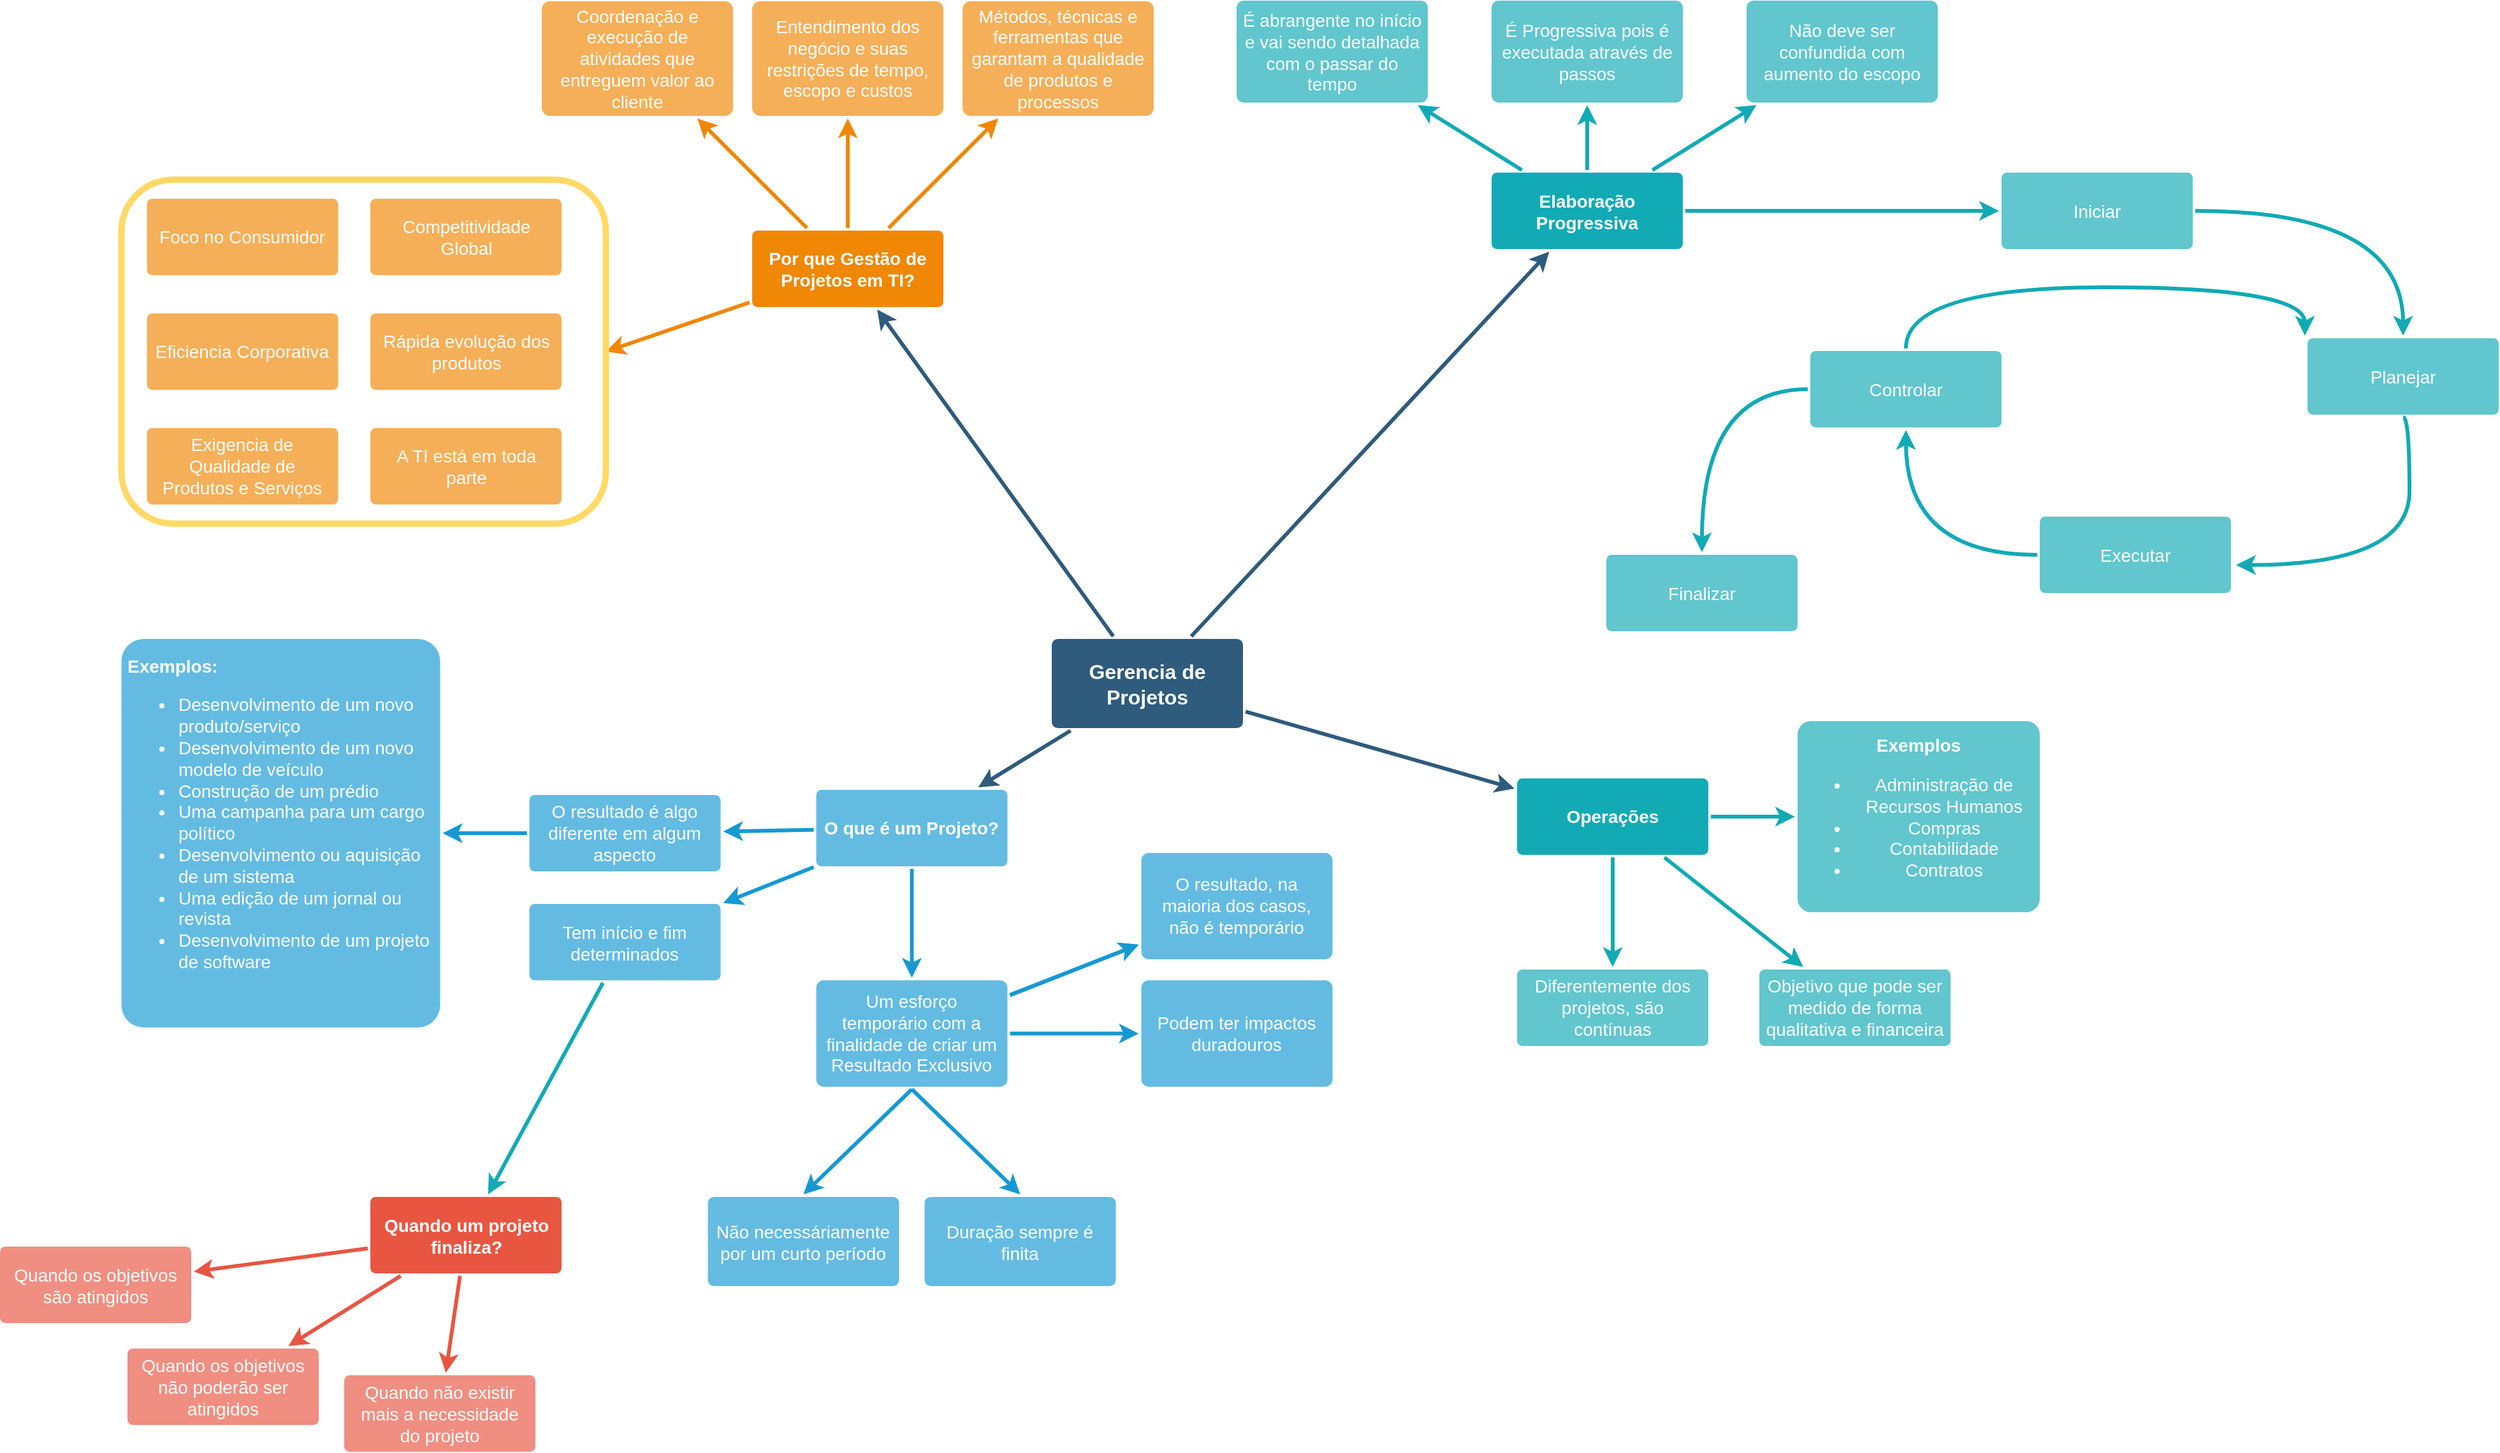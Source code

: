 <mxfile version="22.1.18" type="device">
  <diagram id="6a731a19-8d31-9384-78a2-239565b7b9f0" name="Page-1">
    <mxGraphModel dx="2526" dy="2657" grid="1" gridSize="10" guides="1" tooltips="1" connect="1" arrows="1" fold="1" page="1" pageScale="1" pageWidth="1169" pageHeight="827" background="none" math="0" shadow="0">
      <root>
        <mxCell id="0" />
        <mxCell id="1" parent="0" />
        <mxCell id="1745" value="" style="edgeStyle=none;rounded=0;jumpStyle=none;html=1;shadow=0;labelBackgroundColor=none;startArrow=none;startFill=0;endArrow=classic;endFill=1;jettySize=auto;orthogonalLoop=1;strokeColor=#2F5B7C;strokeWidth=3;fontFamily=Helvetica;fontSize=16;fontColor=#23445D;spacing=5;" parent="1" source="1749" target="1764" edge="1">
          <mxGeometry relative="1" as="geometry" />
        </mxCell>
        <mxCell id="1746" value="" style="edgeStyle=none;rounded=0;jumpStyle=none;html=1;shadow=0;labelBackgroundColor=none;startArrow=none;startFill=0;endArrow=classic;endFill=1;jettySize=auto;orthogonalLoop=1;strokeColor=#2F5B7C;strokeWidth=3;fontFamily=Helvetica;fontSize=16;fontColor=#23445D;spacing=5;" parent="1" source="1749" target="1771" edge="1">
          <mxGeometry relative="1" as="geometry" />
        </mxCell>
        <mxCell id="1747" value="" style="edgeStyle=none;rounded=0;jumpStyle=none;html=1;shadow=0;labelBackgroundColor=none;startArrow=none;startFill=0;endArrow=classic;endFill=1;jettySize=auto;orthogonalLoop=1;strokeColor=#2F5B7C;strokeWidth=3;fontFamily=Helvetica;fontSize=16;fontColor=#23445D;spacing=5;" parent="1" source="1749" target="1760" edge="1">
          <mxGeometry relative="1" as="geometry" />
        </mxCell>
        <mxCell id="CjOY5OqXpWPELGiu66PR-1831" style="edgeStyle=none;shape=connector;rounded=0;jumpStyle=none;orthogonalLoop=1;jettySize=auto;html=1;shadow=0;labelBackgroundColor=none;strokeColor=#2F5B7C;strokeWidth=3;align=center;verticalAlign=middle;spacing=5;fontFamily=Helvetica;fontSize=16;fontColor=#23445D;startArrow=none;startFill=0;endArrow=classic;endFill=1;fillColor=#b0e3e6;" edge="1" parent="1" source="1749" target="CjOY5OqXpWPELGiu66PR-1830">
          <mxGeometry relative="1" as="geometry" />
        </mxCell>
        <mxCell id="1749" value="Gerencia de Projetos" style="rounded=1;whiteSpace=wrap;html=1;shadow=0;labelBackgroundColor=none;strokeColor=none;strokeWidth=3;fillColor=#2F5B7C;fontFamily=Helvetica;fontSize=16;fontColor=#FFFFFF;align=center;fontStyle=1;spacing=5;arcSize=7;perimeterSpacing=2;" parent="1" vertex="1">
          <mxGeometry x="495" y="380.5" width="150" height="70" as="geometry" />
        </mxCell>
        <mxCell id="CjOY5OqXpWPELGiu66PR-1827" style="edgeStyle=none;shape=connector;rounded=0;jumpStyle=none;orthogonalLoop=1;jettySize=auto;html=1;shadow=0;labelBackgroundColor=none;strokeColor=#F08705;strokeWidth=3;align=center;verticalAlign=middle;spacing=5;fontFamily=Helvetica;fontSize=14;fontColor=#FFFFFF;startArrow=none;startFill=0;endArrow=classic;fillColor=#b0e3e6;endFill=1;" edge="1" parent="1" source="1764" target="CjOY5OqXpWPELGiu66PR-1826">
          <mxGeometry relative="1" as="geometry" />
        </mxCell>
        <mxCell id="1764" value="Por que Gestão de Projetos em TI?" style="rounded=1;whiteSpace=wrap;html=1;shadow=0;labelBackgroundColor=none;strokeColor=none;strokeWidth=3;fillColor=#F08705;fontFamily=Helvetica;fontSize=14;fontColor=#FFFFFF;align=center;spacing=5;fontStyle=1;arcSize=7;perimeterSpacing=2;" parent="1" vertex="1">
          <mxGeometry x="260" y="60" width="150" height="60" as="geometry" />
        </mxCell>
        <mxCell id="1765" value="Entendimento dos negócio e suas restrições de tempo, escopo e custos" style="rounded=1;whiteSpace=wrap;html=1;shadow=0;labelBackgroundColor=none;strokeColor=none;strokeWidth=3;fillColor=#f5af58;fontFamily=Helvetica;fontSize=14;fontColor=#FFFFFF;align=center;spacing=5;arcSize=7;perimeterSpacing=2;" parent="1" vertex="1">
          <mxGeometry x="260" y="-120" width="150" height="90" as="geometry" />
        </mxCell>
        <mxCell id="1766" value="" style="edgeStyle=none;rounded=0;jumpStyle=none;html=1;shadow=0;labelBackgroundColor=none;startArrow=none;startFill=0;endArrow=classic;endFill=1;jettySize=auto;orthogonalLoop=1;strokeColor=#F08705;strokeWidth=3;fontFamily=Helvetica;fontSize=14;fontColor=#FFFFFF;spacing=5;" parent="1" source="1764" target="1765" edge="1">
          <mxGeometry relative="1" as="geometry" />
        </mxCell>
        <mxCell id="1767" value="Coordenação e execução de atividades que entreguem valor ao cliente" style="rounded=1;whiteSpace=wrap;html=1;shadow=0;labelBackgroundColor=none;strokeColor=none;strokeWidth=3;fillColor=#f5af58;fontFamily=Helvetica;fontSize=14;fontColor=#FFFFFF;align=center;spacing=5;arcSize=7;perimeterSpacing=2;" parent="1" vertex="1">
          <mxGeometry x="95" y="-120" width="150" height="90" as="geometry" />
        </mxCell>
        <mxCell id="1768" value="" style="edgeStyle=none;rounded=0;jumpStyle=none;html=1;shadow=0;labelBackgroundColor=none;startArrow=none;startFill=0;endArrow=classic;endFill=1;jettySize=auto;orthogonalLoop=1;strokeColor=#F08705;strokeWidth=3;fontFamily=Helvetica;fontSize=14;fontColor=#FFFFFF;spacing=5;" parent="1" source="1764" target="1767" edge="1">
          <mxGeometry relative="1" as="geometry" />
        </mxCell>
        <mxCell id="1770" value="" style="edgeStyle=none;rounded=0;jumpStyle=none;html=1;shadow=0;labelBackgroundColor=none;startArrow=none;startFill=0;endArrow=classic;endFill=1;jettySize=auto;orthogonalLoop=1;strokeColor=#F08705;strokeWidth=3;fontFamily=Helvetica;fontSize=14;fontColor=#FFFFFF;spacing=5;entryX=1;entryY=0.5;entryDx=0;entryDy=0;" parent="1" source="1764" target="CjOY5OqXpWPELGiu66PR-1822" edge="1">
          <mxGeometry relative="1" as="geometry" />
        </mxCell>
        <mxCell id="CjOY5OqXpWPELGiu66PR-1823" value="" style="group" vertex="1" connectable="0" parent="1">
          <mxGeometry x="-234.75" y="20" width="380" height="270" as="geometry" />
        </mxCell>
        <mxCell id="1769" value="A TI está em toda parte" style="rounded=1;whiteSpace=wrap;html=1;shadow=0;labelBackgroundColor=none;strokeColor=none;strokeWidth=3;fillColor=#f5af58;fontFamily=Helvetica;fontSize=14;fontColor=#FFFFFF;align=center;spacing=5;arcSize=7;perimeterSpacing=2;" parent="CjOY5OqXpWPELGiu66PR-1823" vertex="1">
          <mxGeometry x="195.25" y="195" width="150" height="60" as="geometry" />
        </mxCell>
        <mxCell id="CjOY5OqXpWPELGiu66PR-1817" value="Rápida evolução dos produtos" style="rounded=1;whiteSpace=wrap;html=1;shadow=0;labelBackgroundColor=none;strokeColor=none;strokeWidth=3;fillColor=#f5af58;fontFamily=Helvetica;fontSize=14;fontColor=#FFFFFF;align=center;spacing=5;arcSize=7;perimeterSpacing=2;" vertex="1" parent="CjOY5OqXpWPELGiu66PR-1823">
          <mxGeometry x="195.25" y="105" width="150" height="60" as="geometry" />
        </mxCell>
        <mxCell id="CjOY5OqXpWPELGiu66PR-1818" value="Competitividade Global" style="rounded=1;whiteSpace=wrap;html=1;shadow=0;labelBackgroundColor=none;strokeColor=none;strokeWidth=3;fillColor=#f5af58;fontFamily=Helvetica;fontSize=14;fontColor=#FFFFFF;align=center;spacing=5;arcSize=7;perimeterSpacing=2;" vertex="1" parent="CjOY5OqXpWPELGiu66PR-1823">
          <mxGeometry x="195.25" y="15" width="150" height="60" as="geometry" />
        </mxCell>
        <mxCell id="CjOY5OqXpWPELGiu66PR-1819" value="Exigencia de Qualidade de Produtos e Serviços" style="rounded=1;whiteSpace=wrap;html=1;shadow=0;labelBackgroundColor=none;strokeColor=none;strokeWidth=3;fillColor=#f5af58;fontFamily=Helvetica;fontSize=14;fontColor=#FFFFFF;align=center;spacing=5;arcSize=7;perimeterSpacing=2;" vertex="1" parent="CjOY5OqXpWPELGiu66PR-1823">
          <mxGeometry x="20" y="195" width="150" height="60" as="geometry" />
        </mxCell>
        <mxCell id="CjOY5OqXpWPELGiu66PR-1820" value="Eficiencia Corporativa" style="rounded=1;whiteSpace=wrap;html=1;shadow=0;labelBackgroundColor=none;strokeColor=none;strokeWidth=3;fillColor=#f5af58;fontFamily=Helvetica;fontSize=14;fontColor=#FFFFFF;align=center;spacing=5;arcSize=7;perimeterSpacing=2;" vertex="1" parent="CjOY5OqXpWPELGiu66PR-1823">
          <mxGeometry x="20" y="105" width="150" height="60" as="geometry" />
        </mxCell>
        <mxCell id="CjOY5OqXpWPELGiu66PR-1821" value="Foco no Consumidor" style="rounded=1;whiteSpace=wrap;html=1;shadow=0;labelBackgroundColor=none;strokeColor=none;strokeWidth=3;fillColor=#f5af58;fontFamily=Helvetica;fontSize=14;fontColor=#FFFFFF;align=center;spacing=5;arcSize=7;perimeterSpacing=2;" vertex="1" parent="CjOY5OqXpWPELGiu66PR-1823">
          <mxGeometry x="20" y="15" width="150" height="60" as="geometry" />
        </mxCell>
        <mxCell id="CjOY5OqXpWPELGiu66PR-1822" value="" style="rounded=1;whiteSpace=wrap;html=1;fontFamily=Helvetica;fontSize=14;fontColor=#FFFFFF;fillColor=none;strokeColor=#FFD966;strokeWidth=5;" vertex="1" parent="CjOY5OqXpWPELGiu66PR-1823">
          <mxGeometry width="380" height="270" as="geometry" />
        </mxCell>
        <mxCell id="CjOY5OqXpWPELGiu66PR-1826" value="Métodos, técnicas e ferramentas que garantam a qualidade de produtos e processos" style="rounded=1;whiteSpace=wrap;html=1;shadow=0;labelBackgroundColor=none;strokeColor=none;strokeWidth=3;fillColor=#f5af58;fontFamily=Helvetica;fontSize=14;fontColor=#FFFFFF;align=center;spacing=5;arcSize=7;perimeterSpacing=2;" vertex="1" parent="1">
          <mxGeometry x="425" y="-120" width="150" height="90" as="geometry" />
        </mxCell>
        <mxCell id="CjOY5OqXpWPELGiu66PR-1828" value="" style="group" vertex="1" connectable="0" parent="1">
          <mxGeometry x="-330" y="380.5" width="1045.25" height="638" as="geometry" />
        </mxCell>
        <mxCell id="1753" value="Quando um projeto finaliza?" style="rounded=1;whiteSpace=wrap;html=1;shadow=0;labelBackgroundColor=none;strokeColor=none;strokeWidth=3;fillColor=#e85642;fontFamily=Helvetica;fontSize=14;fontColor=#FFFFFF;align=center;spacing=5;fontStyle=1;arcSize=7;perimeterSpacing=2;" parent="CjOY5OqXpWPELGiu66PR-1828" vertex="1">
          <mxGeometry x="290.5" y="438" width="150" height="60" as="geometry" />
        </mxCell>
        <mxCell id="1754" value="Quando não existir mais a necessidade do projeto" style="rounded=1;whiteSpace=wrap;html=1;shadow=0;labelBackgroundColor=none;strokeColor=none;strokeWidth=3;fillColor=#f08e81;fontFamily=Helvetica;fontSize=14;fontColor=#FFFFFF;align=center;spacing=5;fontStyle=0;arcSize=7;perimeterSpacing=2;" parent="CjOY5OqXpWPELGiu66PR-1828" vertex="1">
          <mxGeometry x="270" y="578" width="150" height="60" as="geometry" />
        </mxCell>
        <mxCell id="1752" value="" style="edgeStyle=none;rounded=1;jumpStyle=none;html=1;shadow=0;labelBackgroundColor=none;startArrow=none;startFill=0;jettySize=auto;orthogonalLoop=1;strokeColor=#E85642;strokeWidth=3;fontFamily=Helvetica;fontSize=14;fontColor=#FFFFFF;spacing=5;fontStyle=1;fillColor=#b0e3e6;" parent="CjOY5OqXpWPELGiu66PR-1828" source="1753" target="1754" edge="1">
          <mxGeometry relative="1" as="geometry" />
        </mxCell>
        <mxCell id="1755" value="Quando os objetivos não poderão ser atingidos" style="rounded=1;whiteSpace=wrap;html=1;shadow=0;labelBackgroundColor=none;strokeColor=none;strokeWidth=3;fillColor=#f08e81;fontFamily=Helvetica;fontSize=14;fontColor=#FFFFFF;align=center;spacing=5;fontStyle=0;arcSize=7;perimeterSpacing=2;" parent="CjOY5OqXpWPELGiu66PR-1828" vertex="1">
          <mxGeometry x="100" y="557" width="150" height="60" as="geometry" />
        </mxCell>
        <mxCell id="1751" value="" style="edgeStyle=none;rounded=1;jumpStyle=none;html=1;shadow=0;labelBackgroundColor=none;startArrow=none;startFill=0;jettySize=auto;orthogonalLoop=1;strokeColor=#E85642;strokeWidth=3;fontFamily=Helvetica;fontSize=14;fontColor=#FFFFFF;spacing=5;fontStyle=1;fillColor=#b0e3e6;" parent="CjOY5OqXpWPELGiu66PR-1828" source="1753" target="1755" edge="1">
          <mxGeometry relative="1" as="geometry" />
        </mxCell>
        <mxCell id="1756" value="Quando os objetivos são atingidos" style="rounded=1;whiteSpace=wrap;html=1;shadow=0;labelBackgroundColor=none;strokeColor=none;strokeWidth=3;fillColor=#f08e81;fontFamily=Helvetica;fontSize=14;fontColor=#FFFFFF;align=center;spacing=5;fontStyle=0;arcSize=7;perimeterSpacing=2;" parent="CjOY5OqXpWPELGiu66PR-1828" vertex="1">
          <mxGeometry y="477" width="150" height="60" as="geometry" />
        </mxCell>
        <mxCell id="1750" value="" style="edgeStyle=none;rounded=1;jumpStyle=none;html=1;shadow=0;labelBackgroundColor=none;startArrow=none;startFill=0;jettySize=auto;orthogonalLoop=1;strokeColor=#E85642;strokeWidth=3;fontFamily=Helvetica;fontSize=14;fontColor=#FFFFFF;spacing=5;fontStyle=1;fillColor=#b0e3e6;" parent="CjOY5OqXpWPELGiu66PR-1828" source="1753" target="1756" edge="1">
          <mxGeometry relative="1" as="geometry" />
        </mxCell>
        <mxCell id="1760" value="O que é um Projeto?" style="rounded=1;whiteSpace=wrap;html=1;shadow=0;labelBackgroundColor=none;strokeColor=none;strokeWidth=3;fillColor=#64bbe2;fontFamily=Helvetica;fontSize=14;fontColor=#FFFFFF;align=center;spacing=5;fontStyle=1;arcSize=7;perimeterSpacing=2;" parent="CjOY5OqXpWPELGiu66PR-1828" vertex="1">
          <mxGeometry x="640.25" y="118.5" width="150" height="60" as="geometry" />
        </mxCell>
        <mxCell id="1761" value="O resultado é algo diferente em algum aspecto" style="rounded=1;whiteSpace=wrap;html=1;shadow=0;labelBackgroundColor=none;strokeColor=none;strokeWidth=3;fillColor=#64bbe2;fontFamily=Helvetica;fontSize=14;fontColor=#FFFFFF;align=center;spacing=5;arcSize=7;perimeterSpacing=2;" parent="CjOY5OqXpWPELGiu66PR-1828" vertex="1">
          <mxGeometry x="415.25" y="122.5" width="150" height="60" as="geometry" />
        </mxCell>
        <mxCell id="1759" value="" style="edgeStyle=none;rounded=0;jumpStyle=none;html=1;shadow=0;labelBackgroundColor=none;startArrow=none;startFill=0;endArrow=classic;endFill=1;jettySize=auto;orthogonalLoop=1;strokeColor=#1699D3;strokeWidth=3;fontFamily=Helvetica;fontSize=14;fontColor=#FFFFFF;spacing=5;" parent="CjOY5OqXpWPELGiu66PR-1828" source="1760" target="1761" edge="1">
          <mxGeometry relative="1" as="geometry" />
        </mxCell>
        <mxCell id="1762" value="Um esforço temporário com a finalidade de criar um Resultado Exclusivo" style="rounded=1;whiteSpace=wrap;html=1;shadow=0;labelBackgroundColor=none;strokeColor=none;strokeWidth=3;fillColor=#64bbe2;fontFamily=Helvetica;fontSize=14;fontColor=#FFFFFF;align=center;spacing=5;arcSize=7;perimeterSpacing=2;" parent="CjOY5OqXpWPELGiu66PR-1828" vertex="1">
          <mxGeometry x="640.25" y="268" width="150" height="83.5" as="geometry" />
        </mxCell>
        <mxCell id="1758" value="" style="edgeStyle=none;rounded=0;jumpStyle=none;html=1;shadow=0;labelBackgroundColor=none;startArrow=none;startFill=0;endArrow=classic;endFill=1;jettySize=auto;orthogonalLoop=1;strokeColor=#1699D3;strokeWidth=3;fontFamily=Helvetica;fontSize=14;fontColor=#FFFFFF;spacing=5;" parent="CjOY5OqXpWPELGiu66PR-1828" source="1760" target="1762" edge="1">
          <mxGeometry relative="1" as="geometry" />
        </mxCell>
        <mxCell id="CjOY5OqXpWPELGiu66PR-1816" style="edgeStyle=none;shape=connector;rounded=1;jumpStyle=none;orthogonalLoop=1;jettySize=auto;html=1;shadow=0;labelBackgroundColor=none;strokeColor=#12AAB5;strokeWidth=3;align=center;verticalAlign=middle;spacing=5;fontFamily=Helvetica;fontSize=14;fontColor=#FFFFFF;startArrow=none;startFill=0;endArrow=classic;fillColor=#b0e3e6;" edge="1" parent="CjOY5OqXpWPELGiu66PR-1828" source="1763" target="1753">
          <mxGeometry relative="1" as="geometry" />
        </mxCell>
        <mxCell id="1763" value="Tem início e fim determinados" style="rounded=1;whiteSpace=wrap;html=1;shadow=0;labelBackgroundColor=none;strokeColor=none;strokeWidth=3;fillColor=#64bbe2;fontFamily=Helvetica;fontSize=14;fontColor=#FFFFFF;align=center;spacing=5;arcSize=7;perimeterSpacing=2;" parent="CjOY5OqXpWPELGiu66PR-1828" vertex="1">
          <mxGeometry x="415.25" y="208" width="150" height="60" as="geometry" />
        </mxCell>
        <mxCell id="1757" value="" style="edgeStyle=none;rounded=0;jumpStyle=none;html=1;shadow=0;labelBackgroundColor=none;startArrow=none;startFill=0;endArrow=classic;endFill=1;jettySize=auto;orthogonalLoop=1;strokeColor=#1699D3;strokeWidth=3;fontFamily=Helvetica;fontSize=14;fontColor=#FFFFFF;spacing=5;" parent="CjOY5OqXpWPELGiu66PR-1828" source="1760" target="1763" edge="1">
          <mxGeometry relative="1" as="geometry" />
        </mxCell>
        <mxCell id="CjOY5OqXpWPELGiu66PR-1780" value="Não necessáriamente por um curto período" style="rounded=1;whiteSpace=wrap;html=1;shadow=0;labelBackgroundColor=none;strokeColor=none;strokeWidth=3;fillColor=#64bbe2;fontFamily=Helvetica;fontSize=14;fontColor=#FFFFFF;align=center;spacing=5;arcSize=7;perimeterSpacing=2;" vertex="1" parent="CjOY5OqXpWPELGiu66PR-1828">
          <mxGeometry x="555.25" y="438" width="150" height="70" as="geometry" />
        </mxCell>
        <mxCell id="CjOY5OqXpWPELGiu66PR-1782" value="Duração sempre é finita" style="rounded=1;whiteSpace=wrap;html=1;shadow=0;labelBackgroundColor=none;strokeColor=none;strokeWidth=3;fillColor=#64bbe2;fontFamily=Helvetica;fontSize=14;fontColor=#FFFFFF;align=center;spacing=5;arcSize=7;perimeterSpacing=2;" vertex="1" parent="CjOY5OqXpWPELGiu66PR-1828">
          <mxGeometry x="725.25" y="438" width="150" height="70" as="geometry" />
        </mxCell>
        <mxCell id="CjOY5OqXpWPELGiu66PR-1784" value="" style="edgeStyle=none;rounded=0;jumpStyle=none;html=1;shadow=0;labelBackgroundColor=none;startArrow=none;startFill=0;endArrow=classic;endFill=1;jettySize=auto;orthogonalLoop=1;strokeColor=#1699D3;strokeWidth=3;fontFamily=Helvetica;fontSize=14;fontColor=#FFFFFF;spacing=5;entryX=0.5;entryY=0;entryDx=0;entryDy=0;exitX=0.5;exitY=1;exitDx=0;exitDy=0;" edge="1" parent="CjOY5OqXpWPELGiu66PR-1828" source="1762" target="CjOY5OqXpWPELGiu66PR-1780">
          <mxGeometry relative="1" as="geometry">
            <mxPoint x="714.25" y="348" as="sourcePoint" />
            <mxPoint x="714.69" y="430" as="targetPoint" />
          </mxGeometry>
        </mxCell>
        <mxCell id="CjOY5OqXpWPELGiu66PR-1785" value="" style="edgeStyle=none;rounded=0;jumpStyle=none;html=1;shadow=0;labelBackgroundColor=none;startArrow=none;startFill=0;endArrow=classic;endFill=1;jettySize=auto;orthogonalLoop=1;strokeColor=#1699D3;strokeWidth=3;fontFamily=Helvetica;fontSize=14;fontColor=#FFFFFF;spacing=5;entryX=0.5;entryY=0;entryDx=0;entryDy=0;exitX=0.5;exitY=1;exitDx=0;exitDy=0;" edge="1" parent="CjOY5OqXpWPELGiu66PR-1828" source="1762" target="CjOY5OqXpWPELGiu66PR-1782">
          <mxGeometry relative="1" as="geometry">
            <mxPoint x="730.25" y="364" as="sourcePoint" />
            <mxPoint x="683.25" y="446" as="targetPoint" />
          </mxGeometry>
        </mxCell>
        <mxCell id="CjOY5OqXpWPELGiu66PR-1786" value="O resultado, na maioria dos casos, não é temporário" style="rounded=1;whiteSpace=wrap;html=1;shadow=0;labelBackgroundColor=none;strokeColor=none;strokeWidth=3;fillColor=#64bbe2;fontFamily=Helvetica;fontSize=14;fontColor=#FFFFFF;align=center;spacing=5;arcSize=7;perimeterSpacing=2;" vertex="1" parent="CjOY5OqXpWPELGiu66PR-1828">
          <mxGeometry x="895.25" y="168" width="150" height="83.5" as="geometry" />
        </mxCell>
        <mxCell id="CjOY5OqXpWPELGiu66PR-1787" value="" style="rounded=0;orthogonalLoop=1;jettySize=auto;html=1;labelBackgroundColor=none;fontSize=14;strokeColor=#1699D3;fontColor=#FFFFFF;shadow=0;startArrow=none;startFill=0;endFill=1;strokeWidth=3;spacing=5;" edge="1" parent="CjOY5OqXpWPELGiu66PR-1828" source="1762" target="CjOY5OqXpWPELGiu66PR-1786">
          <mxGeometry relative="1" as="geometry" />
        </mxCell>
        <mxCell id="CjOY5OqXpWPELGiu66PR-1788" value="" style="edgeStyle=none;shape=connector;rounded=0;jumpStyle=none;orthogonalLoop=1;jettySize=auto;html=1;shadow=0;labelBackgroundColor=none;strokeColor=#1699D3;strokeWidth=3;align=center;verticalAlign=middle;spacing=5;fontFamily=Helvetica;fontSize=14;fontColor=#FFFFFF;startArrow=none;startFill=0;endArrow=classic;endFill=1;" edge="1" parent="CjOY5OqXpWPELGiu66PR-1828" source="1762" target="CjOY5OqXpWPELGiu66PR-1786">
          <mxGeometry relative="1" as="geometry" />
        </mxCell>
        <mxCell id="CjOY5OqXpWPELGiu66PR-1790" value="Podem ter impactos duradouros" style="rounded=1;whiteSpace=wrap;html=1;shadow=0;labelBackgroundColor=none;strokeColor=none;strokeWidth=3;fillColor=#64bbe2;fontFamily=Helvetica;fontSize=14;fontColor=#FFFFFF;align=center;spacing=5;arcSize=7;perimeterSpacing=2;" vertex="1" parent="CjOY5OqXpWPELGiu66PR-1828">
          <mxGeometry x="895.25" y="268" width="150" height="83.5" as="geometry" />
        </mxCell>
        <mxCell id="CjOY5OqXpWPELGiu66PR-1793" value="&lt;div&gt;&lt;b&gt;Exemplos:&lt;/b&gt;&lt;/div&gt;&lt;ul&gt;&lt;li&gt;&lt;span style=&quot;background-color: initial;&quot;&gt;Desenvolvimento de um novo produto/serviço&lt;/span&gt;&lt;/li&gt;&lt;li&gt;&lt;span style=&quot;background-color: initial;&quot;&gt;Desenvolvimento de um novo modelo de veículo&lt;/span&gt;&lt;/li&gt;&lt;li&gt;&lt;span style=&quot;background-color: initial;&quot;&gt;Construção de um prédio&lt;/span&gt;&lt;/li&gt;&lt;li&gt;&lt;span style=&quot;background-color: initial;&quot;&gt;Uma campanha para um cargo político&lt;/span&gt;&lt;/li&gt;&lt;li&gt;&lt;span style=&quot;background-color: initial;&quot;&gt;Desenvolvimento ou aquisição de um sistema&lt;/span&gt;&lt;/li&gt;&lt;li&gt;&lt;span style=&quot;background-color: initial;&quot;&gt;Uma edição de um jornal ou revista&lt;/span&gt;&lt;/li&gt;&lt;li&gt;&lt;span style=&quot;background-color: initial;&quot;&gt;Desenvolvimento de um projeto de software&lt;/span&gt;&lt;/li&gt;&lt;/ul&gt;&lt;div&gt;&lt;br&gt;&lt;/div&gt;" style="rounded=1;whiteSpace=wrap;html=1;shadow=0;labelBackgroundColor=none;strokeColor=none;strokeWidth=3;fillColor=#64bbe2;fontFamily=Helvetica;fontSize=14;fontColor=#FFFFFF;align=left;spacing=5;arcSize=7;perimeterSpacing=2;" vertex="1" parent="CjOY5OqXpWPELGiu66PR-1828">
          <mxGeometry x="95.25" width="250" height="305" as="geometry" />
        </mxCell>
        <mxCell id="CjOY5OqXpWPELGiu66PR-1792" value="" style="edgeStyle=none;shape=connector;rounded=0;jumpStyle=none;orthogonalLoop=1;jettySize=auto;html=1;shadow=0;labelBackgroundColor=none;strokeColor=#1699D3;strokeWidth=3;align=center;verticalAlign=middle;spacing=5;fontFamily=Helvetica;fontSize=14;fontColor=#FFFFFF;startArrow=none;startFill=0;endArrow=classic;endFill=1;" edge="1" parent="CjOY5OqXpWPELGiu66PR-1828" source="1762" target="CjOY5OqXpWPELGiu66PR-1790">
          <mxGeometry relative="1" as="geometry" />
        </mxCell>
        <mxCell id="CjOY5OqXpWPELGiu66PR-1794" value="" style="edgeStyle=none;shape=connector;rounded=0;jumpStyle=none;orthogonalLoop=1;jettySize=auto;html=1;shadow=0;labelBackgroundColor=none;strokeColor=#1699D3;strokeWidth=3;align=center;verticalAlign=middle;spacing=5;fontFamily=Helvetica;fontSize=14;fontColor=#FFFFFF;startArrow=none;startFill=0;endArrow=classic;fillColor=#b0e3e6;endFill=1;" edge="1" parent="CjOY5OqXpWPELGiu66PR-1828" source="1761" target="CjOY5OqXpWPELGiu66PR-1793">
          <mxGeometry relative="1" as="geometry" />
        </mxCell>
        <mxCell id="CjOY5OqXpWPELGiu66PR-1829" value="" style="group" vertex="1" connectable="0" parent="1">
          <mxGeometry x="640" y="-120.5" width="990" height="495" as="geometry" />
        </mxCell>
        <mxCell id="1771" value="Elaboração Progressiva" style="rounded=1;whiteSpace=wrap;html=1;shadow=0;labelBackgroundColor=none;strokeColor=none;strokeWidth=3;fillColor=#12aab5;fontFamily=Helvetica;fontSize=14;fontColor=#FFFFFF;align=center;spacing=5;fontStyle=1;arcSize=7;perimeterSpacing=2;" parent="CjOY5OqXpWPELGiu66PR-1829" vertex="1">
          <mxGeometry x="200" y="135.0" width="150" height="60" as="geometry" />
        </mxCell>
        <mxCell id="1772" value="Iniciar" style="rounded=1;whiteSpace=wrap;html=1;shadow=0;labelBackgroundColor=none;strokeColor=none;strokeWidth=3;fillColor=#61c6ce;fontFamily=Helvetica;fontSize=14;fontColor=#FFFFFF;align=center;spacing=5;fontStyle=0;arcSize=7;perimeterSpacing=2;" parent="CjOY5OqXpWPELGiu66PR-1829" vertex="1">
          <mxGeometry x="600" y="135" width="150" height="60" as="geometry" />
        </mxCell>
        <mxCell id="1773" value="" style="edgeStyle=orthogonalEdgeStyle;rounded=1;jumpStyle=none;html=1;shadow=0;labelBackgroundColor=none;startArrow=none;startFill=0;jettySize=auto;orthogonalLoop=1;strokeColor=#12AAB5;strokeWidth=3;fontFamily=Helvetica;fontSize=14;fontColor=#FFFFFF;spacing=5;fontStyle=1;fillColor=#b0e3e6;curved=1;exitX=1;exitY=0.5;exitDx=0;exitDy=0;" parent="CjOY5OqXpWPELGiu66PR-1829" source="1771" target="1772" edge="1">
          <mxGeometry relative="1" as="geometry">
            <mxPoint x="422" y="130.5" as="sourcePoint" />
          </mxGeometry>
        </mxCell>
        <mxCell id="1774" value="Planejar" style="rounded=1;whiteSpace=wrap;html=1;shadow=0;labelBackgroundColor=none;strokeColor=none;strokeWidth=3;fillColor=#61c6ce;fontFamily=Helvetica;fontSize=14;fontColor=#FFFFFF;align=center;spacing=5;fontStyle=0;arcSize=7;perimeterSpacing=2;" parent="CjOY5OqXpWPELGiu66PR-1829" vertex="1">
          <mxGeometry x="840" y="265" width="150" height="60" as="geometry" />
        </mxCell>
        <mxCell id="CjOY5OqXpWPELGiu66PR-1795" style="edgeStyle=orthogonalEdgeStyle;shape=connector;rounded=1;jumpStyle=none;orthogonalLoop=1;jettySize=auto;html=1;shadow=0;labelBackgroundColor=none;strokeColor=#12AAB5;strokeWidth=3;align=center;verticalAlign=middle;spacing=5;fontFamily=Helvetica;fontSize=14;fontColor=#FFFFFF;startArrow=none;startFill=0;endArrow=classic;fillColor=#b0e3e6;exitX=1;exitY=0.5;exitDx=0;exitDy=0;curved=1;" edge="1" parent="CjOY5OqXpWPELGiu66PR-1829" source="1772" target="1774">
          <mxGeometry relative="1" as="geometry" />
        </mxCell>
        <mxCell id="CjOY5OqXpWPELGiu66PR-1796" value="Executar" style="rounded=1;whiteSpace=wrap;html=1;shadow=0;labelBackgroundColor=none;strokeColor=none;strokeWidth=3;fillColor=#61c6ce;fontFamily=Helvetica;fontSize=14;fontColor=#FFFFFF;align=center;spacing=5;fontStyle=0;arcSize=7;perimeterSpacing=2;glass=0;" vertex="1" parent="CjOY5OqXpWPELGiu66PR-1829">
          <mxGeometry x="630" y="405" width="150" height="60" as="geometry" />
        </mxCell>
        <mxCell id="CjOY5OqXpWPELGiu66PR-1805" style="edgeStyle=orthogonalEdgeStyle;shape=connector;curved=1;rounded=1;jumpStyle=none;orthogonalLoop=1;jettySize=auto;html=1;entryX=0;entryY=0;entryDx=0;entryDy=0;shadow=0;labelBackgroundColor=none;strokeColor=#12AAB5;strokeWidth=3;align=center;verticalAlign=middle;spacing=5;fontFamily=Helvetica;fontSize=14;fontColor=#FFFFFF;startArrow=none;startFill=0;endArrow=classic;fillColor=#b0e3e6;exitX=0.5;exitY=0;exitDx=0;exitDy=0;" edge="1" parent="CjOY5OqXpWPELGiu66PR-1829" source="CjOY5OqXpWPELGiu66PR-1802" target="1774">
          <mxGeometry relative="1" as="geometry">
            <Array as="points">
              <mxPoint x="525" y="225" />
              <mxPoint x="838" y="225" />
            </Array>
          </mxGeometry>
        </mxCell>
        <mxCell id="CjOY5OqXpWPELGiu66PR-1802" value="Controlar" style="rounded=1;whiteSpace=wrap;html=1;shadow=0;labelBackgroundColor=none;strokeColor=none;strokeWidth=3;fillColor=#61c6ce;fontFamily=Helvetica;fontSize=14;fontColor=#FFFFFF;align=center;spacing=5;fontStyle=0;arcSize=7;perimeterSpacing=2;glass=0;" vertex="1" parent="CjOY5OqXpWPELGiu66PR-1829">
          <mxGeometry x="450" y="275" width="150" height="60" as="geometry" />
        </mxCell>
        <mxCell id="CjOY5OqXpWPELGiu66PR-1803" value="" style="edgeStyle=orthogonalEdgeStyle;shape=connector;curved=1;rounded=1;jumpStyle=none;orthogonalLoop=1;jettySize=auto;html=1;shadow=0;labelBackgroundColor=none;strokeColor=#12AAB5;strokeWidth=3;align=center;verticalAlign=middle;spacing=5;fontFamily=Helvetica;fontSize=14;fontColor=#FFFFFF;startArrow=none;startFill=0;endArrow=classic;fillColor=#b0e3e6;" edge="1" parent="CjOY5OqXpWPELGiu66PR-1829" source="CjOY5OqXpWPELGiu66PR-1796" target="CjOY5OqXpWPELGiu66PR-1802">
          <mxGeometry relative="1" as="geometry" />
        </mxCell>
        <mxCell id="CjOY5OqXpWPELGiu66PR-1804" style="edgeStyle=orthogonalEdgeStyle;shape=connector;curved=1;rounded=1;jumpStyle=none;orthogonalLoop=1;jettySize=auto;html=1;entryX=1.013;entryY=0.625;entryDx=0;entryDy=0;entryPerimeter=0;shadow=0;labelBackgroundColor=none;strokeColor=#12AAB5;strokeWidth=3;align=center;verticalAlign=middle;spacing=5;fontFamily=Helvetica;fontSize=14;fontColor=#FFFFFF;startArrow=none;startFill=0;endArrow=classic;fillColor=#b0e3e6;exitX=0.5;exitY=1;exitDx=0;exitDy=0;" edge="1" parent="CjOY5OqXpWPELGiu66PR-1829" source="1774" target="CjOY5OqXpWPELGiu66PR-1796">
          <mxGeometry relative="1" as="geometry">
            <Array as="points">
              <mxPoint x="920" y="327" />
              <mxPoint x="920" y="443" />
            </Array>
          </mxGeometry>
        </mxCell>
        <mxCell id="CjOY5OqXpWPELGiu66PR-1806" value="Finalizar" style="rounded=1;whiteSpace=wrap;html=1;shadow=0;labelBackgroundColor=none;strokeColor=none;strokeWidth=3;fillColor=#61c6ce;fontFamily=Helvetica;fontSize=14;fontColor=#FFFFFF;align=center;spacing=5;fontStyle=0;arcSize=7;perimeterSpacing=2;glass=0;" vertex="1" parent="CjOY5OqXpWPELGiu66PR-1829">
          <mxGeometry x="290" y="435" width="150" height="60" as="geometry" />
        </mxCell>
        <mxCell id="CjOY5OqXpWPELGiu66PR-1807" value="" style="edgeStyle=orthogonalEdgeStyle;shape=connector;curved=1;rounded=1;jumpStyle=none;orthogonalLoop=1;jettySize=auto;html=1;shadow=0;labelBackgroundColor=none;strokeColor=#12AAB5;strokeWidth=3;align=center;verticalAlign=middle;spacing=5;fontFamily=Helvetica;fontSize=14;fontColor=#FFFFFF;startArrow=none;startFill=0;endArrow=classic;fillColor=#b0e3e6;" edge="1" parent="CjOY5OqXpWPELGiu66PR-1829" source="CjOY5OqXpWPELGiu66PR-1802" target="CjOY5OqXpWPELGiu66PR-1806">
          <mxGeometry relative="1" as="geometry" />
        </mxCell>
        <mxCell id="CjOY5OqXpWPELGiu66PR-1808" value="É abrangente no início e vai sendo detalhada com o passar do tempo" style="rounded=1;whiteSpace=wrap;html=1;shadow=0;labelBackgroundColor=none;strokeColor=none;strokeWidth=3;fillColor=#61c6ce;fontFamily=Helvetica;fontSize=14;fontColor=#FFFFFF;align=center;spacing=5;fontStyle=0;arcSize=7;perimeterSpacing=2;" vertex="1" parent="CjOY5OqXpWPELGiu66PR-1829">
          <mxGeometry width="150" height="80" as="geometry" />
        </mxCell>
        <mxCell id="CjOY5OqXpWPELGiu66PR-1809" value="" style="shape=connector;rounded=1;jumpStyle=none;orthogonalLoop=1;jettySize=auto;html=1;shadow=0;labelBackgroundColor=none;strokeColor=#12AAB5;strokeWidth=3;align=center;verticalAlign=middle;spacing=5;fontFamily=Helvetica;fontSize=14;fontColor=#FFFFFF;startArrow=none;startFill=0;endArrow=classic;fillColor=#b0e3e6;" edge="1" parent="CjOY5OqXpWPELGiu66PR-1829" source="1771" target="CjOY5OqXpWPELGiu66PR-1808">
          <mxGeometry relative="1" as="geometry" />
        </mxCell>
        <mxCell id="CjOY5OqXpWPELGiu66PR-1811" value="É Progressiva pois é executada através de passos" style="rounded=1;whiteSpace=wrap;html=1;shadow=0;labelBackgroundColor=none;strokeColor=none;strokeWidth=3;fillColor=#61c6ce;fontFamily=Helvetica;fontSize=14;fontColor=#FFFFFF;align=center;spacing=5;fontStyle=0;arcSize=7;perimeterSpacing=2;" vertex="1" parent="CjOY5OqXpWPELGiu66PR-1829">
          <mxGeometry x="200" width="150" height="80" as="geometry" />
        </mxCell>
        <mxCell id="CjOY5OqXpWPELGiu66PR-1813" value="Não deve ser confundida com aumento do escopo" style="rounded=1;whiteSpace=wrap;html=1;shadow=0;labelBackgroundColor=none;strokeColor=none;strokeWidth=3;fillColor=#61c6ce;fontFamily=Helvetica;fontSize=14;fontColor=#FFFFFF;align=center;spacing=5;fontStyle=0;arcSize=7;perimeterSpacing=2;" vertex="1" parent="CjOY5OqXpWPELGiu66PR-1829">
          <mxGeometry x="400" width="150" height="80" as="geometry" />
        </mxCell>
        <mxCell id="CjOY5OqXpWPELGiu66PR-1810" style="edgeStyle=none;shape=connector;rounded=1;jumpStyle=none;orthogonalLoop=1;jettySize=auto;html=1;shadow=0;labelBackgroundColor=none;strokeColor=#12AAB5;strokeWidth=3;align=center;verticalAlign=middle;spacing=5;fontFamily=Helvetica;fontSize=14;fontColor=#FFFFFF;startArrow=none;startFill=0;endArrow=classic;fillColor=#b0e3e6;" edge="1" parent="CjOY5OqXpWPELGiu66PR-1829" source="1771" target="CjOY5OqXpWPELGiu66PR-1811">
          <mxGeometry relative="1" as="geometry">
            <mxPoint x="530" y="80" as="targetPoint" />
          </mxGeometry>
        </mxCell>
        <mxCell id="CjOY5OqXpWPELGiu66PR-1814" style="edgeStyle=none;shape=connector;rounded=1;jumpStyle=none;orthogonalLoop=1;jettySize=auto;html=1;shadow=0;labelBackgroundColor=none;strokeColor=#12AAB5;strokeWidth=3;align=center;verticalAlign=middle;spacing=5;fontFamily=Helvetica;fontSize=14;fontColor=#FFFFFF;startArrow=none;startFill=0;endArrow=classic;fillColor=#b0e3e6;" edge="1" parent="CjOY5OqXpWPELGiu66PR-1829" source="1771" target="CjOY5OqXpWPELGiu66PR-1813">
          <mxGeometry relative="1" as="geometry" />
        </mxCell>
        <mxCell id="CjOY5OqXpWPELGiu66PR-1835" style="edgeStyle=none;shape=connector;rounded=1;jumpStyle=none;orthogonalLoop=1;jettySize=auto;html=1;shadow=0;labelBackgroundColor=none;strokeColor=#12AAB5;strokeWidth=3;align=center;verticalAlign=middle;spacing=5;fontFamily=Helvetica;fontSize=14;fontColor=#FFFFFF;startArrow=none;startFill=0;endArrow=classic;fillColor=#b0e3e6;" edge="1" parent="1" source="CjOY5OqXpWPELGiu66PR-1830" target="CjOY5OqXpWPELGiu66PR-1832">
          <mxGeometry relative="1" as="geometry" />
        </mxCell>
        <mxCell id="CjOY5OqXpWPELGiu66PR-1837" style="edgeStyle=none;shape=connector;rounded=1;jumpStyle=none;orthogonalLoop=1;jettySize=auto;html=1;shadow=0;labelBackgroundColor=none;strokeColor=#12AAB5;strokeWidth=3;align=center;verticalAlign=middle;spacing=5;fontFamily=Helvetica;fontSize=14;fontColor=#FFFFFF;startArrow=none;startFill=0;endArrow=classic;fillColor=#b0e3e6;" edge="1" parent="1" source="CjOY5OqXpWPELGiu66PR-1830" target="CjOY5OqXpWPELGiu66PR-1836">
          <mxGeometry relative="1" as="geometry" />
        </mxCell>
        <mxCell id="CjOY5OqXpWPELGiu66PR-1839" style="edgeStyle=none;shape=connector;rounded=1;jumpStyle=none;orthogonalLoop=1;jettySize=auto;html=1;shadow=0;labelBackgroundColor=none;strokeColor=#12AAB5;strokeWidth=3;align=center;verticalAlign=middle;spacing=5;fontFamily=Helvetica;fontSize=14;fontColor=#FFFFFF;startArrow=none;startFill=0;endArrow=classic;fillColor=#b0e3e6;" edge="1" parent="1" source="CjOY5OqXpWPELGiu66PR-1830" target="CjOY5OqXpWPELGiu66PR-1838">
          <mxGeometry relative="1" as="geometry" />
        </mxCell>
        <mxCell id="CjOY5OqXpWPELGiu66PR-1830" value="Operações" style="rounded=1;whiteSpace=wrap;html=1;shadow=0;labelBackgroundColor=none;strokeColor=none;strokeWidth=3;fillColor=#12aab5;fontFamily=Helvetica;fontSize=14;fontColor=#FFFFFF;align=center;spacing=5;fontStyle=1;arcSize=7;perimeterSpacing=2;" vertex="1" parent="1">
          <mxGeometry x="860" y="490.0" width="150" height="60" as="geometry" />
        </mxCell>
        <mxCell id="CjOY5OqXpWPELGiu66PR-1832" value="Diferentemente dos projetos, são contínuas" style="rounded=1;whiteSpace=wrap;html=1;shadow=0;labelBackgroundColor=none;strokeColor=none;strokeWidth=3;fillColor=#61c6ce;fontFamily=Helvetica;fontSize=14;fontColor=#FFFFFF;align=center;spacing=5;fontStyle=0;arcSize=7;perimeterSpacing=2;glass=0;" vertex="1" parent="1">
          <mxGeometry x="860" y="640" width="150" height="60" as="geometry" />
        </mxCell>
        <mxCell id="CjOY5OqXpWPELGiu66PR-1836" value="Objetivo que pode ser medido de forma qualitativa e financeira" style="rounded=1;whiteSpace=wrap;html=1;shadow=0;labelBackgroundColor=none;strokeColor=none;strokeWidth=3;fillColor=#61c6ce;fontFamily=Helvetica;fontSize=14;fontColor=#FFFFFF;align=center;spacing=5;fontStyle=0;arcSize=7;perimeterSpacing=2;glass=0;" vertex="1" parent="1">
          <mxGeometry x="1050" y="640" width="150" height="60" as="geometry" />
        </mxCell>
        <mxCell id="CjOY5OqXpWPELGiu66PR-1838" value="&lt;b&gt;Exemplos&lt;/b&gt;&lt;br&gt;&lt;ul&gt;&lt;li&gt;Administração de Recursos Humanos&lt;/li&gt;&lt;li&gt;Compras&lt;/li&gt;&lt;li&gt;Contabilidade&lt;/li&gt;&lt;li&gt;Contratos&lt;/li&gt;&lt;/ul&gt;" style="rounded=1;whiteSpace=wrap;html=1;shadow=0;labelBackgroundColor=none;strokeColor=none;strokeWidth=3;fillColor=#61c6ce;fontFamily=Helvetica;fontSize=14;fontColor=#FFFFFF;align=center;spacing=5;fontStyle=0;arcSize=7;perimeterSpacing=2;glass=0;" vertex="1" parent="1">
          <mxGeometry x="1080" y="445" width="190" height="150" as="geometry" />
        </mxCell>
      </root>
    </mxGraphModel>
  </diagram>
</mxfile>
